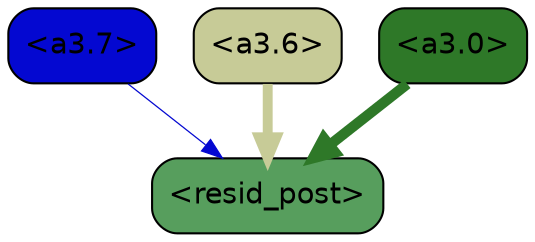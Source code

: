 strict digraph "" {
	graph [bgcolor=transparent,
		layout=dot,
		overlap=false,
		splines=true
	];
	"<a3.7>"	[color=black,
		fillcolor="#0408d1",
		fontname=Helvetica,
		shape=box,
		style="filled, rounded"];
	"<resid_post>"	[color=black,
		fillcolor="#579e5d",
		fontname=Helvetica,
		shape=box,
		style="filled, rounded"];
	"<a3.7>" -> "<resid_post>"	[color="#0408d1",
		penwidth=0.6];
	"<a3.6>"	[color=black,
		fillcolor="#c7cb97",
		fontname=Helvetica,
		shape=box,
		style="filled, rounded"];
	"<a3.6>" -> "<resid_post>"	[color="#c7cb97",
		penwidth=4.748674273490906];
	"<a3.0>"	[color=black,
		fillcolor="#2e7828",
		fontname=Helvetica,
		shape=box,
		style="filled, rounded"];
	"<a3.0>" -> "<resid_post>"	[color="#2e7828",
		penwidth=5.004031300544739];
}

